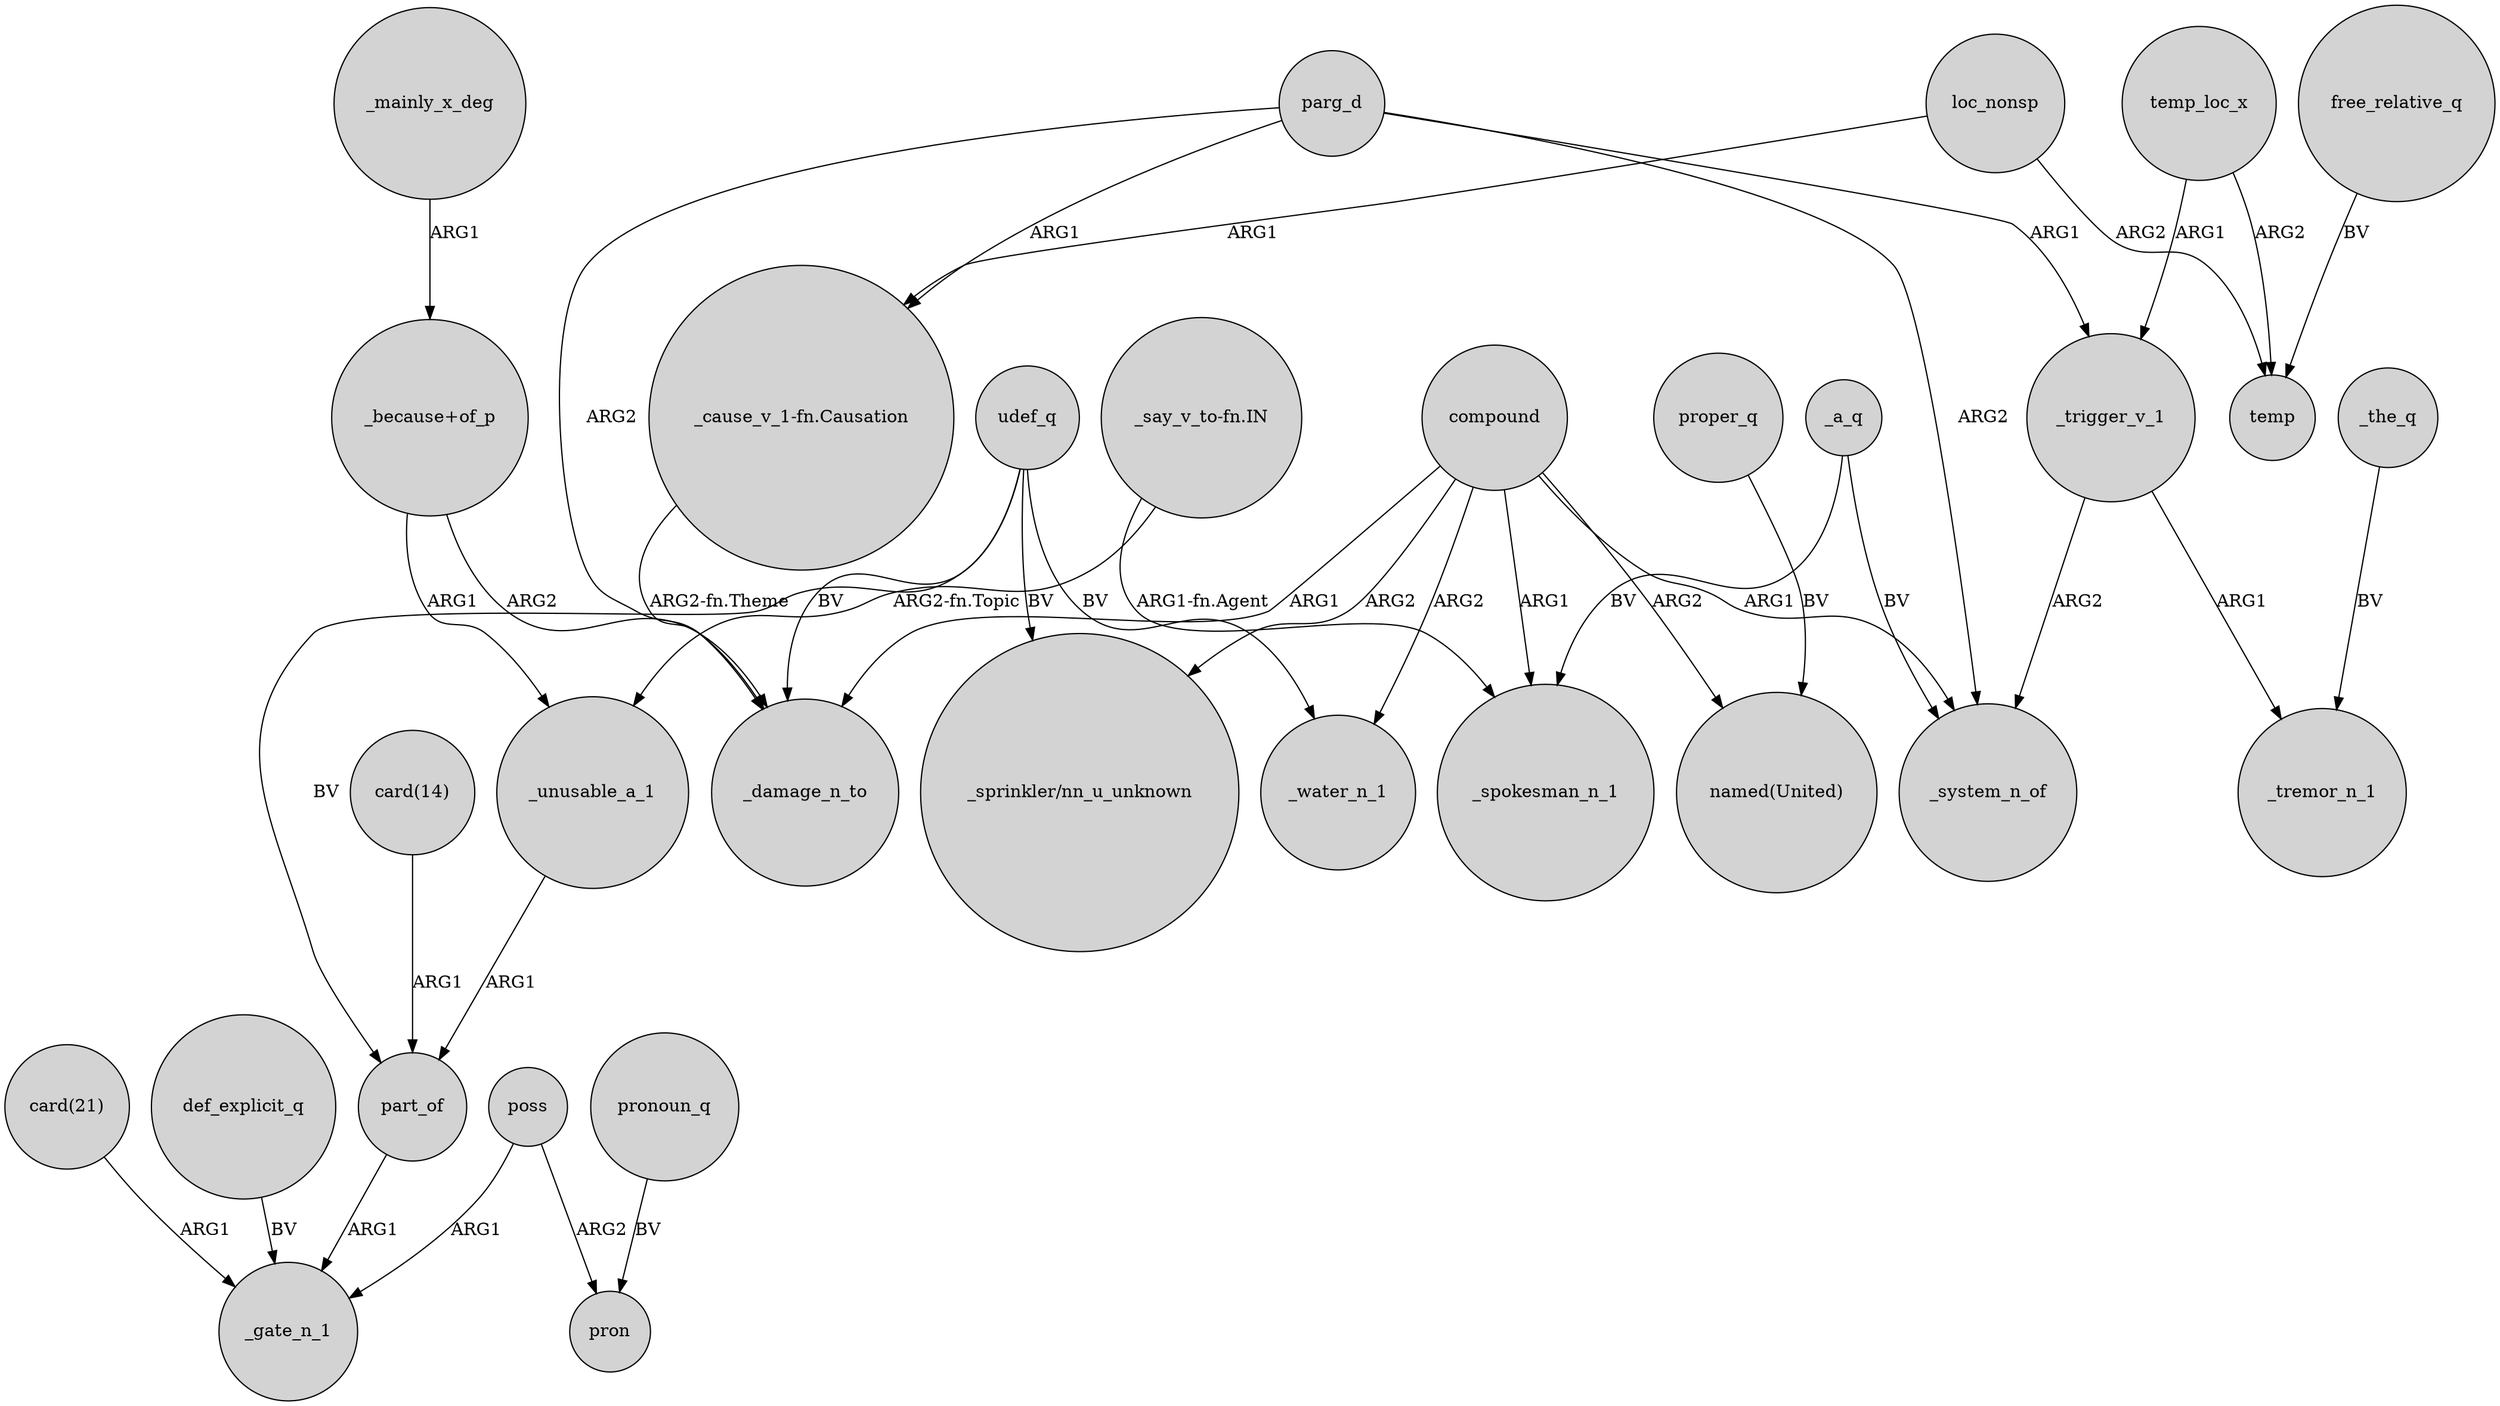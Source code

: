 digraph {
	node [shape=circle style=filled]
	poss -> _gate_n_1 [label=ARG1]
	loc_nonsp -> "_cause_v_1-fn.Causation" [label=ARG1]
	udef_q -> part_of [label=BV]
	udef_q -> "_sprinkler/nn_u_unknown" [label=BV]
	poss -> pron [label=ARG2]
	"card(14)" -> part_of [label=ARG1]
	compound -> _system_n_of [label=ARG1]
	compound -> _damage_n_to [label=ARG1]
	"_because+of_p" -> _unusable_a_1 [label=ARG1]
	_mainly_x_deg -> "_because+of_p" [label=ARG1]
	compound -> _water_n_1 [label=ARG2]
	_unusable_a_1 -> part_of [label=ARG1]
	"_say_v_to-fn.IN" -> _spokesman_n_1 [label="ARG1-fn.Agent"]
	"_cause_v_1-fn.Causation" -> _damage_n_to [label="ARG2-fn.Theme"]
	parg_d -> _system_n_of [label=ARG2]
	"card(21)" -> _gate_n_1 [label=ARG1]
	"_because+of_p" -> _damage_n_to [label=ARG2]
	pronoun_q -> pron [label=BV]
	def_explicit_q -> _gate_n_1 [label=BV]
	temp_loc_x -> temp [label=ARG2]
	compound -> _spokesman_n_1 [label=ARG1]
	loc_nonsp -> temp [label=ARG2]
	udef_q -> _water_n_1 [label=BV]
	parg_d -> "_cause_v_1-fn.Causation" [label=ARG1]
	compound -> "_sprinkler/nn_u_unknown" [label=ARG2]
	udef_q -> _damage_n_to [label=BV]
	part_of -> _gate_n_1 [label=ARG1]
	proper_q -> "named(United)" [label=BV]
	_trigger_v_1 -> _tremor_n_1 [label=ARG1]
	_trigger_v_1 -> _system_n_of [label=ARG2]
	parg_d -> _damage_n_to [label=ARG2]
	_a_q -> _system_n_of [label=BV]
	_the_q -> _tremor_n_1 [label=BV]
	temp_loc_x -> _trigger_v_1 [label=ARG1]
	parg_d -> _trigger_v_1 [label=ARG1]
	_a_q -> _spokesman_n_1 [label=BV]
	compound -> "named(United)" [label=ARG2]
	"_say_v_to-fn.IN" -> _unusable_a_1 [label="ARG2-fn.Topic"]
	free_relative_q -> temp [label=BV]
}
